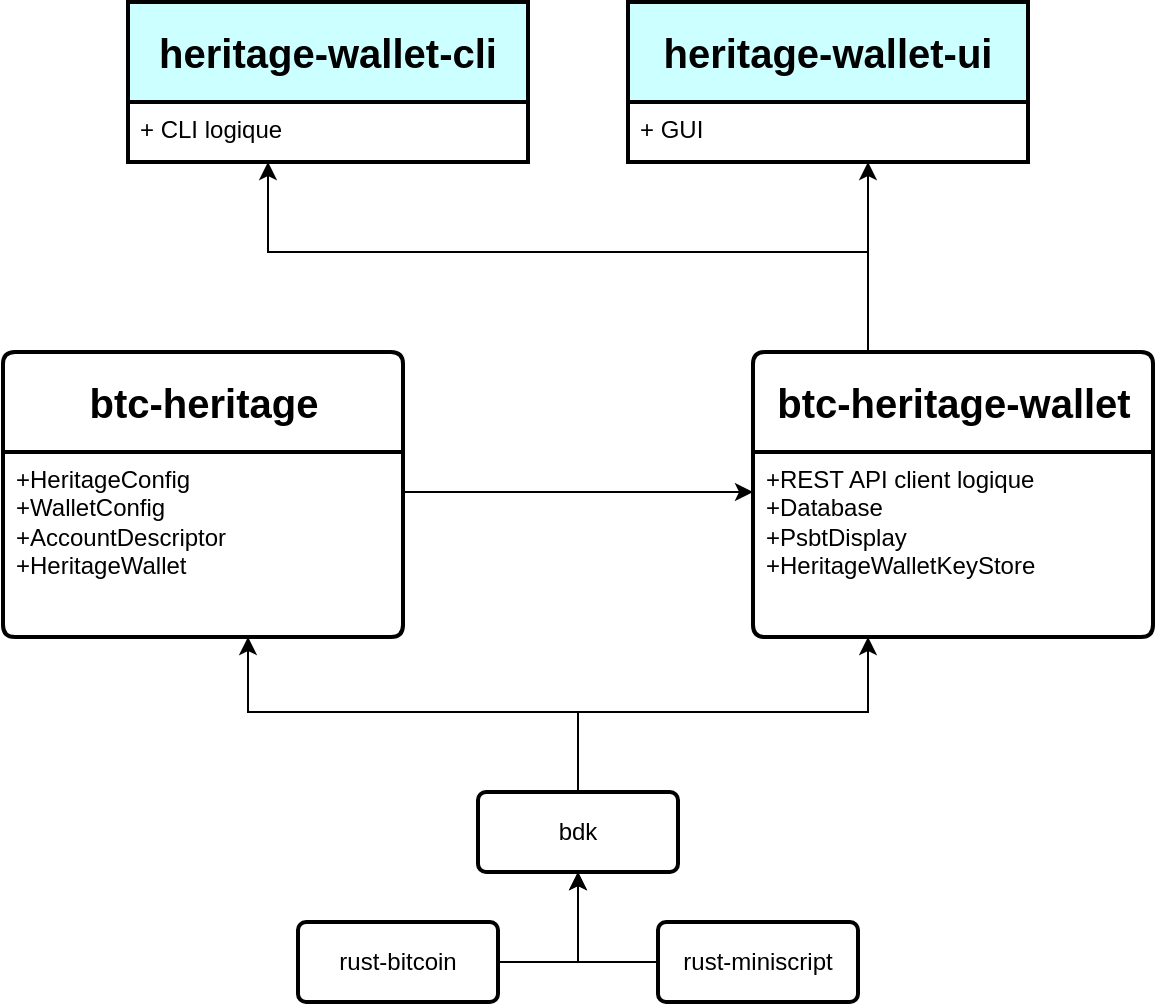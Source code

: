 <mxfile version="24.3.1" type="device" pages="2">
  <diagram name="global-architecture" id="61Ru63OEmOw32OkzpvJh">
    <mxGraphModel dx="1050" dy="715" grid="1" gridSize="10" guides="1" tooltips="1" connect="1" arrows="1" fold="1" page="1" pageScale="1" pageWidth="827" pageHeight="1169" math="0" shadow="0">
      <root>
        <mxCell id="0" />
        <mxCell id="1" parent="0" />
        <mxCell id="Wpkwq903XRUMajGXVIe9-1" style="edgeStyle=orthogonalEdgeStyle;rounded=0;orthogonalLoop=1;jettySize=auto;html=1;" parent="1" source="Wpkwq903XRUMajGXVIe9-6" target="Wpkwq903XRUMajGXVIe9-3" edge="1">
          <mxGeometry relative="1" as="geometry">
            <Array as="points">
              <mxPoint x="445" y="860" />
              <mxPoint x="280" y="860" />
            </Array>
          </mxGeometry>
        </mxCell>
        <mxCell id="hFa1PzKlVvYIXBfLMSXc-11" style="edgeStyle=orthogonalEdgeStyle;rounded=0;orthogonalLoop=1;jettySize=auto;html=1;" parent="1" source="Wpkwq903XRUMajGXVIe9-2" target="G-aIFMbJ8nuz5gBO5qqz-15" edge="1">
          <mxGeometry relative="1" as="geometry">
            <Array as="points">
              <mxPoint x="430" y="750" />
              <mxPoint x="430" y="750" />
            </Array>
          </mxGeometry>
        </mxCell>
        <mxCell id="Wpkwq903XRUMajGXVIe9-2" value="&lt;b&gt;&lt;font style=&quot;font-size: 20px;&quot;&gt;btc-heritage&lt;/font&gt;&lt;/b&gt;" style="swimlane;childLayout=stackLayout;horizontal=1;startSize=50;horizontalStack=0;rounded=1;fontSize=14;fontStyle=0;strokeWidth=2;resizeParent=0;resizeLast=1;shadow=0;dashed=0;align=center;arcSize=4;whiteSpace=wrap;html=1;" parent="1" vertex="1">
          <mxGeometry x="157.5" y="680" width="200" height="142.5" as="geometry">
            <mxRectangle x="140" y="290" width="80" height="50" as="alternateBounds" />
          </mxGeometry>
        </mxCell>
        <mxCell id="Wpkwq903XRUMajGXVIe9-3" value="+HeritageConfig&lt;br style=&quot;border-color: var(--border-color);&quot;&gt;+WalletConfig&lt;br style=&quot;border-color: var(--border-color);&quot;&gt;+AccountDescriptor&lt;br style=&quot;border-color: var(--border-color);&quot;&gt;+HeritageWallet" style="align=left;strokeColor=none;fillColor=none;spacingLeft=4;fontSize=12;verticalAlign=top;resizable=0;rotatable=0;part=1;html=1;" parent="Wpkwq903XRUMajGXVIe9-2" vertex="1">
          <mxGeometry y="50" width="200" height="92.5" as="geometry" />
        </mxCell>
        <mxCell id="Wpkwq903XRUMajGXVIe9-4" style="rounded=0;orthogonalLoop=1;jettySize=auto;html=1;edgeStyle=orthogonalEdgeStyle;" parent="1" source="Wpkwq903XRUMajGXVIe9-5" target="Wpkwq903XRUMajGXVIe9-6" edge="1">
          <mxGeometry relative="1" as="geometry">
            <Array as="points">
              <mxPoint x="445" y="985" />
            </Array>
          </mxGeometry>
        </mxCell>
        <mxCell id="Wpkwq903XRUMajGXVIe9-5" value="rust-bitcoin" style="rounded=1;arcSize=10;whiteSpace=wrap;html=1;align=center;strokeWidth=2;" parent="1" vertex="1">
          <mxGeometry x="305" y="965" width="100" height="40" as="geometry" />
        </mxCell>
        <mxCell id="G-aIFMbJ8nuz5gBO5qqz-9" style="edgeStyle=orthogonalEdgeStyle;rounded=0;orthogonalLoop=1;jettySize=auto;html=1;" parent="1" source="Wpkwq903XRUMajGXVIe9-6" target="G-aIFMbJ8nuz5gBO5qqz-15" edge="1">
          <mxGeometry relative="1" as="geometry">
            <Array as="points">
              <mxPoint x="445" y="860" />
              <mxPoint x="590" y="860" />
            </Array>
            <mxPoint x="600" y="815" as="targetPoint" />
          </mxGeometry>
        </mxCell>
        <mxCell id="Wpkwq903XRUMajGXVIe9-6" value="bdk" style="rounded=1;arcSize=10;whiteSpace=wrap;html=1;align=center;strokeWidth=2;" parent="1" vertex="1">
          <mxGeometry x="395" y="900" width="100" height="40" as="geometry" />
        </mxCell>
        <mxCell id="Wpkwq903XRUMajGXVIe9-7" style="rounded=0;orthogonalLoop=1;jettySize=auto;html=1;edgeStyle=orthogonalEdgeStyle;" parent="1" source="Wpkwq903XRUMajGXVIe9-8" target="Wpkwq903XRUMajGXVIe9-6" edge="1">
          <mxGeometry relative="1" as="geometry">
            <Array as="points">
              <mxPoint x="445" y="985" />
            </Array>
          </mxGeometry>
        </mxCell>
        <mxCell id="Wpkwq903XRUMajGXVIe9-8" value="rust-miniscript" style="rounded=1;arcSize=10;whiteSpace=wrap;html=1;align=center;strokeWidth=2;" parent="1" vertex="1">
          <mxGeometry x="485" y="965" width="100" height="40" as="geometry" />
        </mxCell>
        <mxCell id="G-aIFMbJ8nuz5gBO5qqz-10" value="&lt;b&gt;&lt;font style=&quot;font-size: 20px;&quot;&gt;heritage-wallet-cli&lt;/font&gt;&lt;/b&gt;" style="swimlane;childLayout=stackLayout;horizontal=1;startSize=50;horizontalStack=0;rounded=0;fontSize=14;fontStyle=0;strokeWidth=2;resizeParent=0;resizeLast=1;shadow=0;dashed=0;align=center;arcSize=4;whiteSpace=wrap;html=1;fillColor=#CCFFFF;" parent="1" vertex="1">
          <mxGeometry x="220" y="505" width="200" height="80" as="geometry">
            <mxRectangle x="140" y="290" width="80" height="50" as="alternateBounds" />
          </mxGeometry>
        </mxCell>
        <mxCell id="G-aIFMbJ8nuz5gBO5qqz-11" value="+ CLI logique" style="align=left;strokeColor=none;fillColor=none;spacingLeft=4;fontSize=12;verticalAlign=top;resizable=0;rotatable=0;part=1;html=1;" parent="G-aIFMbJ8nuz5gBO5qqz-10" vertex="1">
          <mxGeometry y="50" width="200" height="30" as="geometry" />
        </mxCell>
        <mxCell id="G-aIFMbJ8nuz5gBO5qqz-12" value="&lt;b&gt;&lt;font style=&quot;font-size: 20px;&quot;&gt;heritage-wallet-ui&lt;/font&gt;&lt;/b&gt;" style="swimlane;childLayout=stackLayout;horizontal=1;startSize=50;horizontalStack=0;rounded=0;fontSize=14;fontStyle=0;strokeWidth=2;resizeParent=0;resizeLast=1;shadow=0;dashed=0;align=center;arcSize=4;whiteSpace=wrap;html=1;fillColor=#CCFFFF;" parent="1" vertex="1">
          <mxGeometry x="470" y="505" width="200" height="80" as="geometry">
            <mxRectangle x="140" y="290" width="80" height="50" as="alternateBounds" />
          </mxGeometry>
        </mxCell>
        <mxCell id="G-aIFMbJ8nuz5gBO5qqz-13" value="+ GUI" style="align=left;strokeColor=none;fillColor=none;spacingLeft=4;fontSize=12;verticalAlign=top;resizable=0;rotatable=0;part=1;html=1;" parent="G-aIFMbJ8nuz5gBO5qqz-12" vertex="1">
          <mxGeometry y="50" width="200" height="30" as="geometry" />
        </mxCell>
        <mxCell id="G-aIFMbJ8nuz5gBO5qqz-17" style="edgeStyle=orthogonalEdgeStyle;rounded=0;orthogonalLoop=1;jettySize=auto;html=1;" parent="1" source="G-aIFMbJ8nuz5gBO5qqz-14" target="G-aIFMbJ8nuz5gBO5qqz-11" edge="1">
          <mxGeometry relative="1" as="geometry">
            <Array as="points">
              <mxPoint x="590" y="630" />
              <mxPoint x="290" y="630" />
            </Array>
          </mxGeometry>
        </mxCell>
        <mxCell id="G-aIFMbJ8nuz5gBO5qqz-18" style="rounded=0;orthogonalLoop=1;jettySize=auto;html=1;edgeStyle=orthogonalEdgeStyle;" parent="1" source="G-aIFMbJ8nuz5gBO5qqz-14" target="G-aIFMbJ8nuz5gBO5qqz-13" edge="1">
          <mxGeometry relative="1" as="geometry">
            <Array as="points">
              <mxPoint x="590" y="590" />
              <mxPoint x="590" y="590" />
            </Array>
          </mxGeometry>
        </mxCell>
        <mxCell id="G-aIFMbJ8nuz5gBO5qqz-14" value="&lt;b&gt;&lt;font style=&quot;font-size: 20px;&quot;&gt;btc-heritage-wallet&lt;/font&gt;&lt;/b&gt;" style="swimlane;childLayout=stackLayout;horizontal=1;startSize=50;horizontalStack=0;rounded=1;fontSize=14;fontStyle=0;strokeWidth=2;resizeParent=0;resizeLast=1;shadow=0;dashed=0;align=center;arcSize=4;whiteSpace=wrap;html=1;" parent="1" vertex="1">
          <mxGeometry x="532.5" y="680" width="200" height="142.5" as="geometry">
            <mxRectangle x="140" y="290" width="80" height="50" as="alternateBounds" />
          </mxGeometry>
        </mxCell>
        <mxCell id="G-aIFMbJ8nuz5gBO5qqz-15" value="+REST API client logique&lt;div&gt;+Database&lt;/div&gt;&lt;div&gt;+PsbtDisplay&lt;br style=&quot;border-color: var(--border-color);&quot;&gt;+HeritageWalletKeyStore&lt;br&gt;&lt;/div&gt;" style="align=left;strokeColor=none;fillColor=none;spacingLeft=4;fontSize=12;verticalAlign=top;resizable=0;rotatable=0;part=1;html=1;" parent="G-aIFMbJ8nuz5gBO5qqz-14" vertex="1">
          <mxGeometry y="50" width="200" height="92.5" as="geometry" />
        </mxCell>
      </root>
    </mxGraphModel>
  </diagram>
  <diagram name="btc-heritage-architecture" id="W6LEYex9NvzIH92N4M8u">
    <mxGraphModel dx="1313" dy="894" grid="1" gridSize="10" guides="1" tooltips="1" connect="1" arrows="1" fold="1" page="1" pageScale="1" pageWidth="827" pageHeight="1169" math="0" shadow="0">
      <root>
        <mxCell id="4AOa94Zzxja4YLQM00Tb-0" />
        <mxCell id="4AOa94Zzxja4YLQM00Tb-1" parent="4AOa94Zzxja4YLQM00Tb-0" />
        <mxCell id="YyWCk16AEErq-pe0upmy-0" value="&lt;font color=&quot;#990000&quot;&gt;&lt;u&gt;btc-heritage-wallet&lt;/u&gt;&lt;/font&gt;" style="rounded=1;whiteSpace=wrap;html=1;align=center;verticalAlign=top;fontFamily=Helvetica;fontSize=22;fontColor=default;fontStyle=1;labelBackgroundColor=none;fillColor=none;gradientColor=none;dashed=1;dashPattern=12 12;arcSize=3;labelPosition=center;verticalLabelPosition=middle;strokeColor=#990000;strokeWidth=2;" parent="4AOa94Zzxja4YLQM00Tb-1" vertex="1">
          <mxGeometry x="830" y="300" width="560" height="730" as="geometry" />
        </mxCell>
        <mxCell id="NtgJ4nqL0frBxuw4fQKm-8" value="&lt;font color=&quot;#990000&quot;&gt;&lt;u&gt;btc-heritage&lt;/u&gt;&lt;/font&gt;" style="rounded=1;whiteSpace=wrap;html=1;align=center;verticalAlign=top;fontFamily=Helvetica;fontSize=22;fontColor=default;fontStyle=1;labelBackgroundColor=none;fillColor=none;gradientColor=none;dashed=1;dashPattern=12 12;arcSize=3;labelPosition=center;verticalLabelPosition=middle;strokeColor=#990000;strokeWidth=2;" parent="4AOa94Zzxja4YLQM00Tb-1" vertex="1">
          <mxGeometry x="250" y="300" width="540" height="730" as="geometry" />
        </mxCell>
        <mxCell id="d7B4usTQbkiQ95yUAhDk-5" value="&lt;b style=&quot;forced-color-adjust: none; color: rgb(0, 0, 0); font-family: Helvetica; font-size: 14px; font-style: normal; font-variant-ligatures: normal; font-variant-caps: normal; letter-spacing: normal; orphans: 2; text-align: center; text-indent: 0px; text-transform: none; widows: 2; word-spacing: 0px; -webkit-text-stroke-width: 0px; white-space: normal; background-color: rgb(251, 251, 251); text-decoration-thickness: initial; text-decoration-style: initial; text-decoration-color: initial;&quot;&gt;&lt;font style=&quot;forced-color-adjust: none; font-size: 20px;&quot;&gt;heritage-config&lt;/font&gt;&lt;/b&gt;" style="rounded=1;whiteSpace=wrap;html=1;strokeWidth=2;" parent="4AOa94Zzxja4YLQM00Tb-1" vertex="1">
          <mxGeometry x="260" y="780" width="180" height="60" as="geometry" />
        </mxCell>
        <mxCell id="NtgJ4nqL0frBxuw4fQKm-12" style="edgeStyle=orthogonalEdgeStyle;rounded=0;orthogonalLoop=1;jettySize=auto;html=1;strokeColor=#FF8000;strokeWidth=2;align=center;verticalAlign=middle;fontFamily=Helvetica;fontSize=22;fontColor=default;fontStyle=1;labelBackgroundColor=none;startArrow=none;startFill=0;endArrow=blockThin;endFill=1;endSize=6;" parent="4AOa94Zzxja4YLQM00Tb-1" source="d7B4usTQbkiQ95yUAhDk-6" target="NtgJ4nqL0frBxuw4fQKm-9" edge="1">
          <mxGeometry relative="1" as="geometry">
            <Array as="points">
              <mxPoint x="700" y="445" />
            </Array>
          </mxGeometry>
        </mxCell>
        <mxCell id="zDBLuQm_Lb6plO5cAM__-2" style="edgeStyle=orthogonalEdgeStyle;rounded=0;orthogonalLoop=1;jettySize=auto;html=1;strokeColor=#FF8000;strokeWidth=2;align=center;verticalAlign=middle;fontFamily=Helvetica;fontSize=22;fontColor=default;fontStyle=1;labelBackgroundColor=none;startArrow=none;startFill=0;endArrow=blockThin;endFill=1;endSize=6;" parent="4AOa94Zzxja4YLQM00Tb-1" source="d7B4usTQbkiQ95yUAhDk-6" target="zDBLuQm_Lb6plO5cAM__-1" edge="1">
          <mxGeometry relative="1" as="geometry">
            <Array as="points">
              <mxPoint x="320" y="445" />
            </Array>
          </mxGeometry>
        </mxCell>
        <mxCell id="d7B4usTQbkiQ95yUAhDk-6" value="&lt;b style=&quot;forced-color-adjust: none; color: rgb(0, 0, 0); font-family: Helvetica; font-size: 14px; font-style: normal; font-variant-ligatures: normal; font-variant-caps: normal; letter-spacing: normal; orphans: 2; text-align: center; text-indent: 0px; text-transform: none; widows: 2; word-spacing: 0px; -webkit-text-stroke-width: 0px; white-space: normal; background-color: rgb(251, 251, 251); text-decoration-thickness: initial; text-decoration-style: initial; text-decoration-color: initial;&quot;&gt;&lt;font style=&quot;forced-color-adjust: none; font-size: 20px;&quot;&gt;heritage-wallet&lt;/font&gt;&lt;/b&gt;" style="rounded=1;whiteSpace=wrap;html=1;strokeWidth=2;" parent="4AOa94Zzxja4YLQM00Tb-1" vertex="1">
          <mxGeometry x="390" y="415" width="180" height="60" as="geometry" />
        </mxCell>
        <mxCell id="d7B4usTQbkiQ95yUAhDk-7" value="&lt;b style=&quot;forced-color-adjust: none; color: rgb(0, 0, 0); font-family: Helvetica; font-size: 14px; font-style: normal; font-variant-ligatures: normal; font-variant-caps: normal; letter-spacing: normal; orphans: 2; text-align: center; text-indent: 0px; text-transform: none; widows: 2; word-spacing: 0px; -webkit-text-stroke-width: 0px; white-space: normal; background-color: rgb(251, 251, 251); text-decoration-thickness: initial; text-decoration-style: initial; text-decoration-color: initial;&quot;&gt;&lt;font style=&quot;forced-color-adjust: none; font-size: 20px;&quot;&gt;subwallet-config&lt;/font&gt;&lt;/b&gt;" style="rounded=1;whiteSpace=wrap;html=1;strokeWidth=2;" parent="4AOa94Zzxja4YLQM00Tb-1" vertex="1">
          <mxGeometry x="390" y="580" width="180" height="60" as="geometry" />
        </mxCell>
        <mxCell id="d7B4usTQbkiQ95yUAhDk-9" value="&lt;b style=&quot;forced-color-adjust: none; color: rgb(0, 0, 0); font-family: Helvetica; font-size: 14px; font-style: normal; font-variant-ligatures: normal; font-variant-caps: normal; letter-spacing: normal; orphans: 2; text-align: center; text-indent: 0px; text-transform: none; widows: 2; word-spacing: 0px; -webkit-text-stroke-width: 0px; white-space: normal; background-color: rgb(251, 251, 251); text-decoration-thickness: initial; text-decoration-style: initial; text-decoration-color: initial;&quot;&gt;&lt;font style=&quot;forced-color-adjust: none; font-size: 20px;&quot;&gt;account-xpub&lt;/font&gt;&lt;/b&gt;" style="rounded=1;whiteSpace=wrap;html=1;strokeWidth=2;" parent="4AOa94Zzxja4YLQM00Tb-1" vertex="1">
          <mxGeometry x="520" y="780" width="180" height="60" as="geometry" />
        </mxCell>
        <mxCell id="d7B4usTQbkiQ95yUAhDk-10" style="rounded=0;orthogonalLoop=1;jettySize=auto;html=1;strokeWidth=2;endArrow=oval;endFill=1;startArrow=oval;startFill=1;endSize=6;strokeColor=#005073;entryX=0.25;entryY=1;entryDx=0;entryDy=0;" parent="4AOa94Zzxja4YLQM00Tb-1" source="d7B4usTQbkiQ95yUAhDk-5" target="d7B4usTQbkiQ95yUAhDk-7" edge="1">
          <mxGeometry relative="1" as="geometry" />
        </mxCell>
        <mxCell id="d7B4usTQbkiQ95yUAhDk-12" value="1" style="edgeLabel;html=1;align=center;verticalAlign=middle;resizable=0;points=[];fontSize=22;fontStyle=1;labelBackgroundColor=none;" parent="d7B4usTQbkiQ95yUAhDk-10" vertex="1" connectable="0">
          <mxGeometry x="0.137" y="-1" relative="1" as="geometry">
            <mxPoint x="4" y="-51" as="offset" />
          </mxGeometry>
        </mxCell>
        <mxCell id="d7B4usTQbkiQ95yUAhDk-13" value="1" style="edgeLabel;html=1;align=center;verticalAlign=middle;resizable=0;points=[];fontSize=22;fontStyle=1;labelBackgroundColor=none;" parent="d7B4usTQbkiQ95yUAhDk-10" vertex="1" connectable="0">
          <mxGeometry x="0.137" y="-1" relative="1" as="geometry">
            <mxPoint x="-56" y="59" as="offset" />
          </mxGeometry>
        </mxCell>
        <mxCell id="d7B4usTQbkiQ95yUAhDk-14" style="rounded=0;orthogonalLoop=1;jettySize=auto;html=1;strokeColor=#005073;strokeWidth=2;align=center;verticalAlign=middle;fontFamily=Helvetica;fontSize=11;fontColor=default;labelBackgroundColor=default;startArrow=oval;startFill=1;endArrow=oval;endFill=1;endSize=6;entryX=0.75;entryY=1;entryDx=0;entryDy=0;" parent="4AOa94Zzxja4YLQM00Tb-1" source="d7B4usTQbkiQ95yUAhDk-9" target="d7B4usTQbkiQ95yUAhDk-7" edge="1">
          <mxGeometry relative="1" as="geometry" />
        </mxCell>
        <mxCell id="d7B4usTQbkiQ95yUAhDk-16" value="1" style="edgeLabel;html=1;align=center;verticalAlign=middle;resizable=0;points=[];fontFamily=Helvetica;fontSize=22;fontColor=default;labelBackgroundColor=none;fontStyle=1;fillColor=none;gradientColor=none;" parent="d7B4usTQbkiQ95yUAhDk-14" vertex="1" connectable="0">
          <mxGeometry x="0.388" y="2" relative="1" as="geometry">
            <mxPoint x="6" y="-34" as="offset" />
          </mxGeometry>
        </mxCell>
        <mxCell id="d7B4usTQbkiQ95yUAhDk-17" value="1" style="edgeLabel;html=1;align=center;verticalAlign=middle;resizable=0;points=[];fontFamily=Helvetica;fontSize=22;fontColor=default;labelBackgroundColor=none;fontStyle=1;fillColor=none;gradientColor=none;" parent="d7B4usTQbkiQ95yUAhDk-14" vertex="1" connectable="0">
          <mxGeometry x="0.388" y="2" relative="1" as="geometry">
            <mxPoint x="64" y="76" as="offset" />
          </mxGeometry>
        </mxCell>
        <mxCell id="d7B4usTQbkiQ95yUAhDk-18" style="edgeStyle=none;rounded=0;orthogonalLoop=1;jettySize=auto;html=1;strokeColor=#005073;strokeWidth=2;align=center;verticalAlign=middle;fontFamily=Helvetica;fontSize=22;fontColor=default;fontStyle=1;labelBackgroundColor=none;startArrow=oval;startFill=1;endArrow=oval;endFill=1;endSize=6;" parent="4AOa94Zzxja4YLQM00Tb-1" source="d7B4usTQbkiQ95yUAhDk-7" target="d7B4usTQbkiQ95yUAhDk-6" edge="1">
          <mxGeometry relative="1" as="geometry" />
        </mxCell>
        <mxCell id="d7B4usTQbkiQ95yUAhDk-19" value="1" style="edgeLabel;html=1;align=center;verticalAlign=middle;resizable=0;points=[];fontFamily=Helvetica;fontSize=22;fontColor=default;fontStyle=1;labelBackgroundColor=none;fillColor=none;gradientColor=none;" parent="d7B4usTQbkiQ95yUAhDk-18" vertex="1" connectable="0">
          <mxGeometry x="-0.048" y="3" relative="1" as="geometry">
            <mxPoint x="13" y="-40" as="offset" />
          </mxGeometry>
        </mxCell>
        <mxCell id="d7B4usTQbkiQ95yUAhDk-20" value="*" style="edgeLabel;html=1;align=center;verticalAlign=middle;resizable=0;points=[];fontFamily=Helvetica;fontSize=22;fontColor=default;fontStyle=1;labelBackgroundColor=none;fillColor=none;gradientColor=none;" parent="d7B4usTQbkiQ95yUAhDk-18" vertex="1" connectable="0">
          <mxGeometry x="-0.048" y="3" relative="1" as="geometry">
            <mxPoint x="13" y="40" as="offset" />
          </mxGeometry>
        </mxCell>
        <mxCell id="NtgJ4nqL0frBxuw4fQKm-0" value="&lt;b style=&quot;forced-color-adjust: none; color: rgb(0, 0, 0); font-family: Helvetica; font-size: 14px; font-style: normal; font-variant-ligatures: normal; font-variant-caps: normal; letter-spacing: normal; orphans: 2; text-align: center; text-indent: 0px; text-transform: none; widows: 2; word-spacing: 0px; -webkit-text-stroke-width: 0px; white-space: normal; background-color: rgb(251, 251, 251); text-decoration-thickness: initial; text-decoration-style: initial; text-decoration-color: initial;&quot;&gt;&lt;font style=&quot;forced-color-adjust: none; font-size: 20px;&quot;&gt;heir-config&lt;/font&gt;&lt;/b&gt;" style="rounded=1;whiteSpace=wrap;html=1;strokeWidth=2;" parent="4AOa94Zzxja4YLQM00Tb-1" vertex="1">
          <mxGeometry x="520" y="950" width="180" height="60" as="geometry" />
        </mxCell>
        <mxCell id="NtgJ4nqL0frBxuw4fQKm-1" style="edgeStyle=none;rounded=0;orthogonalLoop=1;jettySize=auto;html=1;entryX=1;entryY=0.5;entryDx=0;entryDy=0;strokeColor=#005073;strokeWidth=2;align=center;verticalAlign=middle;fontFamily=Helvetica;fontSize=22;fontColor=default;fontStyle=1;labelBackgroundColor=none;startArrow=oval;startFill=1;endArrow=oval;endFill=1;endSize=6;" parent="4AOa94Zzxja4YLQM00Tb-1" source="NtgJ4nqL0frBxuw4fQKm-0" target="NtgJ4nqL0frBxuw4fQKm-4" edge="1">
          <mxGeometry relative="1" as="geometry" />
        </mxCell>
        <mxCell id="NtgJ4nqL0frBxuw4fQKm-2" value="1" style="edgeLabel;html=1;align=center;verticalAlign=middle;resizable=0;points=[];fontFamily=Helvetica;fontSize=22;fontColor=default;fontStyle=1;labelBackgroundColor=none;fillColor=none;gradientColor=none;" parent="NtgJ4nqL0frBxuw4fQKm-1" vertex="1" connectable="0">
          <mxGeometry x="-0.14" y="-1" relative="1" as="geometry">
            <mxPoint x="24" y="11" as="offset" />
          </mxGeometry>
        </mxCell>
        <mxCell id="NtgJ4nqL0frBxuw4fQKm-3" value="*" style="edgeLabel;html=1;align=center;verticalAlign=middle;resizable=0;points=[];fontFamily=Helvetica;fontSize=22;fontColor=default;fontStyle=1;labelBackgroundColor=none;fillColor=none;gradientColor=none;" parent="NtgJ4nqL0frBxuw4fQKm-1" vertex="1" connectable="0">
          <mxGeometry x="-0.14" y="-1" relative="1" as="geometry">
            <mxPoint x="-36" y="11" as="offset" />
          </mxGeometry>
        </mxCell>
        <mxCell id="NtgJ4nqL0frBxuw4fQKm-4" value="&lt;b style=&quot;forced-color-adjust: none; color: rgb(0, 0, 0); font-family: Helvetica; font-size: 14px; font-style: normal; font-variant-ligatures: normal; font-variant-caps: normal; letter-spacing: normal; orphans: 2; text-align: center; text-indent: 0px; text-transform: none; widows: 2; word-spacing: 0px; -webkit-text-stroke-width: 0px; white-space: normal; background-color: rgb(251, 251, 251); text-decoration-thickness: initial; text-decoration-style: initial; text-decoration-color: initial;&quot;&gt;&lt;font style=&quot;forced-color-adjust: none; font-size: 20px;&quot;&gt;heritage&lt;/font&gt;&lt;/b&gt;" style="rounded=1;whiteSpace=wrap;html=1;strokeWidth=2;" parent="4AOa94Zzxja4YLQM00Tb-1" vertex="1">
          <mxGeometry x="260" y="950" width="180" height="60" as="geometry" />
        </mxCell>
        <mxCell id="NtgJ4nqL0frBxuw4fQKm-5" style="edgeStyle=none;rounded=0;orthogonalLoop=1;jettySize=auto;html=1;entryX=0.5;entryY=1;entryDx=0;entryDy=0;strokeColor=#005073;strokeWidth=2;align=center;verticalAlign=middle;fontFamily=Helvetica;fontSize=22;fontColor=default;fontStyle=1;labelBackgroundColor=none;startArrow=oval;startFill=1;endArrow=oval;endFill=1;endSize=6;" parent="4AOa94Zzxja4YLQM00Tb-1" source="NtgJ4nqL0frBxuw4fQKm-4" target="d7B4usTQbkiQ95yUAhDk-5" edge="1">
          <mxGeometry relative="1" as="geometry" />
        </mxCell>
        <mxCell id="NtgJ4nqL0frBxuw4fQKm-6" value="*" style="edgeLabel;html=1;align=center;verticalAlign=middle;resizable=0;points=[];fontFamily=Helvetica;fontSize=22;fontColor=default;fontStyle=1;labelBackgroundColor=none;fillColor=none;gradientColor=none;" parent="NtgJ4nqL0frBxuw4fQKm-5" vertex="1" connectable="0">
          <mxGeometry x="0.2" y="-4" relative="1" as="geometry">
            <mxPoint x="6" y="56" as="offset" />
          </mxGeometry>
        </mxCell>
        <mxCell id="NtgJ4nqL0frBxuw4fQKm-7" value="1" style="edgeLabel;html=1;align=center;verticalAlign=middle;resizable=0;points=[];fontFamily=Helvetica;fontSize=22;fontColor=default;fontStyle=1;labelBackgroundColor=none;fillColor=none;gradientColor=none;" parent="NtgJ4nqL0frBxuw4fQKm-5" vertex="1" connectable="0">
          <mxGeometry x="0.582" y="3" relative="1" as="geometry">
            <mxPoint x="13" y="-13" as="offset" />
          </mxGeometry>
        </mxCell>
        <mxCell id="F00t1CVjHRX1JGigyktV-1" style="edgeStyle=orthogonalEdgeStyle;rounded=0;orthogonalLoop=1;jettySize=auto;html=1;strokeColor=#FF8000;strokeWidth=2;align=center;verticalAlign=middle;fontFamily=Helvetica;fontSize=22;fontColor=default;fontStyle=1;labelBackgroundColor=none;startArrow=none;startFill=0;endArrow=blockThin;endFill=1;endSize=6;" parent="4AOa94Zzxja4YLQM00Tb-1" source="NtgJ4nqL0frBxuw4fQKm-9" target="F00t1CVjHRX1JGigyktV-0" edge="1">
          <mxGeometry relative="1" as="geometry">
            <Array as="points">
              <mxPoint x="1020" y="605" />
            </Array>
          </mxGeometry>
        </mxCell>
        <mxCell id="zDBLuQm_Lb6plO5cAM__-0" style="edgeStyle=orthogonalEdgeStyle;rounded=0;orthogonalLoop=1;jettySize=auto;html=1;strokeColor=#FF8000;strokeWidth=2;align=center;verticalAlign=middle;fontFamily=Helvetica;fontSize=22;fontColor=default;fontStyle=1;labelBackgroundColor=none;startArrow=none;startFill=0;endArrow=blockThin;endFill=1;endSize=6;" parent="4AOa94Zzxja4YLQM00Tb-1" source="NtgJ4nqL0frBxuw4fQKm-9" target="NtgJ4nqL0frBxuw4fQKm-16" edge="1">
          <mxGeometry relative="1" as="geometry">
            <Array as="points">
              <mxPoint x="1180" y="605" />
            </Array>
          </mxGeometry>
        </mxCell>
        <mxCell id="NtgJ4nqL0frBxuw4fQKm-9" value="PSBT (unsigned)" style="shape=process;whiteSpace=wrap;html=1;backgroundOutline=1;align=center;verticalAlign=middle;fontFamily=Helvetica;fontSize=16;fontColor=default;fontStyle=0;labelBackgroundColor=none;fillColor=none;gradientColor=none;strokeWidth=1;" parent="4AOa94Zzxja4YLQM00Tb-1" vertex="1">
          <mxGeometry x="610" y="590" width="160" height="30" as="geometry" />
        </mxCell>
        <mxCell id="NtgJ4nqL0frBxuw4fQKm-13" style="edgeStyle=none;rounded=0;orthogonalLoop=1;jettySize=auto;html=1;strokeColor=#FF8000;strokeWidth=2;align=center;verticalAlign=middle;fontFamily=Helvetica;fontSize=22;fontColor=default;fontStyle=1;labelBackgroundColor=none;startArrow=none;startFill=0;endArrow=blockThin;endFill=1;endSize=6;" parent="4AOa94Zzxja4YLQM00Tb-1" source="NtgJ4nqL0frBxuw4fQKm-10" target="NtgJ4nqL0frBxuw4fQKm-0" edge="1">
          <mxGeometry relative="1" as="geometry" />
        </mxCell>
        <mxCell id="NtgJ4nqL0frBxuw4fQKm-10" value="DescriptorPubKey" style="shape=process;whiteSpace=wrap;html=1;backgroundOutline=1;align=center;verticalAlign=middle;fontFamily=Helvetica;fontSize=16;fontColor=default;fontStyle=0;labelBackgroundColor=none;fillColor=none;gradientColor=none;strokeWidth=1;" parent="4AOa94Zzxja4YLQM00Tb-1" vertex="1">
          <mxGeometry x="880" y="965" width="190" height="30" as="geometry" />
        </mxCell>
        <mxCell id="NtgJ4nqL0frBxuw4fQKm-14" style="edgeStyle=none;rounded=0;orthogonalLoop=1;jettySize=auto;html=1;strokeColor=#FF8000;strokeWidth=2;align=center;verticalAlign=middle;fontFamily=Helvetica;fontSize=22;fontColor=default;fontStyle=1;labelBackgroundColor=none;startArrow=none;startFill=0;endArrow=blockThin;endFill=1;endSize=6;" parent="4AOa94Zzxja4YLQM00Tb-1" source="NtgJ4nqL0frBxuw4fQKm-11" target="d7B4usTQbkiQ95yUAhDk-9" edge="1">
          <mxGeometry relative="1" as="geometry" />
        </mxCell>
        <mxCell id="NtgJ4nqL0frBxuw4fQKm-11" value="DescriptorXPub" style="shape=process;whiteSpace=wrap;html=1;backgroundOutline=1;align=center;verticalAlign=middle;fontFamily=Helvetica;fontSize=16;fontColor=default;fontStyle=0;labelBackgroundColor=none;fillColor=none;gradientColor=none;strokeWidth=1;" parent="4AOa94Zzxja4YLQM00Tb-1" vertex="1">
          <mxGeometry x="880" y="795" width="190" height="30" as="geometry" />
        </mxCell>
        <mxCell id="NtgJ4nqL0frBxuw4fQKm-17" style="edgeStyle=orthogonalEdgeStyle;rounded=0;orthogonalLoop=1;jettySize=auto;html=1;entryX=1;entryY=0.5;entryDx=0;entryDy=0;strokeColor=#FF8000;strokeWidth=2;align=center;verticalAlign=middle;fontFamily=Helvetica;fontSize=22;fontColor=default;fontStyle=1;labelBackgroundColor=none;startArrow=none;startFill=0;endArrow=blockThin;endFill=1;endSize=6;" parent="4AOa94Zzxja4YLQM00Tb-1" source="NtgJ4nqL0frBxuw4fQKm-16" target="NtgJ4nqL0frBxuw4fQKm-11" edge="1">
          <mxGeometry relative="1" as="geometry">
            <Array as="points">
              <mxPoint x="1115" y="825" />
              <mxPoint x="1115" y="810" />
            </Array>
          </mxGeometry>
        </mxCell>
        <mxCell id="NtgJ4nqL0frBxuw4fQKm-18" style="edgeStyle=orthogonalEdgeStyle;rounded=0;orthogonalLoop=1;jettySize=auto;html=1;entryX=1;entryY=0.5;entryDx=0;entryDy=0;strokeColor=#FF8000;strokeWidth=2;align=center;verticalAlign=middle;fontFamily=Helvetica;fontSize=22;fontColor=default;fontStyle=1;labelBackgroundColor=none;startArrow=none;startFill=0;endArrow=blockThin;endFill=1;endSize=6;" parent="4AOa94Zzxja4YLQM00Tb-1" source="NtgJ4nqL0frBxuw4fQKm-16" target="NtgJ4nqL0frBxuw4fQKm-10" edge="1">
          <mxGeometry relative="1" as="geometry">
            <Array as="points">
              <mxPoint x="1115" y="825" />
              <mxPoint x="1115" y="980" />
            </Array>
          </mxGeometry>
        </mxCell>
        <mxCell id="F00t1CVjHRX1JGigyktV-5" style="edgeStyle=orthogonalEdgeStyle;rounded=0;orthogonalLoop=1;jettySize=auto;html=1;strokeColor=#FF8000;strokeWidth=2;align=center;verticalAlign=middle;fontFamily=Helvetica;fontSize=22;fontColor=default;fontStyle=1;labelBackgroundColor=none;startArrow=none;startFill=0;endArrow=blockThin;endFill=1;endSize=6;" parent="4AOa94Zzxja4YLQM00Tb-1" source="NtgJ4nqL0frBxuw4fQKm-16" target="F00t1CVjHRX1JGigyktV-4" edge="1">
          <mxGeometry relative="1" as="geometry">
            <Array as="points">
              <mxPoint x="1280" y="740" />
              <mxPoint x="1280" y="740" />
            </Array>
          </mxGeometry>
        </mxCell>
        <mxCell id="NtgJ4nqL0frBxuw4fQKm-16" value="&lt;b style=&quot;forced-color-adjust: none; color: rgb(0, 0, 0); font-family: Helvetica; font-size: 14px; font-style: normal; font-variant-ligatures: normal; font-variant-caps: normal; letter-spacing: normal; orphans: 2; text-align: center; text-indent: 0px; text-transform: none; widows: 2; word-spacing: 0px; -webkit-text-stroke-width: 0px; white-space: normal; background-color: rgb(251, 251, 251); text-decoration-thickness: initial; text-decoration-style: initial; text-decoration-color: initial;&quot;&gt;&lt;font style=&quot;forced-color-adjust: none; font-size: 20px;&quot;&gt;wallet-keys&lt;/font&gt;&lt;/b&gt;" style="rounded=1;whiteSpace=wrap;html=1;strokeWidth=2;" parent="4AOa94Zzxja4YLQM00Tb-1" vertex="1">
          <mxGeometry x="1160" y="795" width="180" height="60" as="geometry" />
        </mxCell>
        <mxCell id="NtgJ4nqL0frBxuw4fQKm-19" value="&lt;b style=&quot;forced-color-adjust: none; color: rgb(0, 0, 0); font-family: Helvetica; font-size: 14px; font-style: normal; font-variant-ligatures: normal; font-variant-caps: normal; letter-spacing: normal; orphans: 2; text-align: center; text-indent: 0px; text-transform: none; widows: 2; word-spacing: 0px; -webkit-text-stroke-width: 0px; white-space: normal; background-color: rgb(251, 251, 251); text-decoration-thickness: initial; text-decoration-style: initial; text-decoration-color: initial;&quot;&gt;&lt;font style=&quot;forced-color-adjust: none; font-size: 20px;&quot;&gt;provider&lt;/font&gt;&lt;/b&gt;" style="rounded=1;whiteSpace=wrap;html=1;strokeWidth=2;fillColor=#e1d5e7;strokeColor=#9673a6;" parent="4AOa94Zzxja4YLQM00Tb-1" vertex="1">
          <mxGeometry x="1160" y="920" width="180" height="60" as="geometry" />
        </mxCell>
        <mxCell id="F00t1CVjHRX1JGigyktV-0" value="&lt;b style=&quot;forced-color-adjust: none; color: rgb(0, 0, 0); font-family: Helvetica; font-size: 14px; font-style: normal; font-variant-ligatures: normal; font-variant-caps: normal; letter-spacing: normal; orphans: 2; text-align: center; text-indent: 0px; text-transform: none; widows: 2; word-spacing: 0px; -webkit-text-stroke-width: 0px; white-space: normal; background-color: rgb(251, 251, 251); text-decoration-thickness: initial; text-decoration-style: initial; text-decoration-color: initial;&quot;&gt;&lt;font style=&quot;forced-color-adjust: none; font-size: 20px;&quot;&gt;psbt-utils&lt;/font&gt;&lt;/b&gt;" style="rounded=1;whiteSpace=wrap;html=1;strokeWidth=2;" parent="4AOa94Zzxja4YLQM00Tb-1" vertex="1">
          <mxGeometry x="930" y="440" width="180" height="60" as="geometry" />
        </mxCell>
        <mxCell id="F00t1CVjHRX1JGigyktV-2" value="&lt;b style=&quot;forced-color-adjust: none; color: rgb(0, 0, 0); font-family: Helvetica; font-size: 14px; font-style: normal; font-variant-ligatures: normal; font-variant-caps: normal; letter-spacing: normal; orphans: 2; text-align: center; text-indent: 0px; text-transform: none; widows: 2; word-spacing: 0px; -webkit-text-stroke-width: 0px; white-space: normal; background-color: rgb(251, 251, 251); text-decoration-thickness: initial; text-decoration-style: initial; text-decoration-color: initial;&quot;&gt;&lt;font style=&quot;forced-color-adjust: none; font-size: 20px;&quot;&gt;blockchain-provider&lt;/font&gt;&lt;/b&gt;" style="rounded=1;whiteSpace=wrap;html=1;strokeWidth=2;fillColor=#e1d5e7;strokeColor=#9673a6;" parent="4AOa94Zzxja4YLQM00Tb-1" vertex="1">
          <mxGeometry x="600" y="325" width="180" height="60" as="geometry" />
        </mxCell>
        <mxCell id="F00t1CVjHRX1JGigyktV-3" style="edgeStyle=orthogonalEdgeStyle;rounded=0;orthogonalLoop=1;jettySize=auto;html=1;entryX=0.5;entryY=1;entryDx=0;entryDy=0;strokeColor=#005073;strokeWidth=2;align=center;verticalAlign=middle;fontFamily=Helvetica;fontSize=22;fontColor=default;fontStyle=1;labelBackgroundColor=none;startArrow=oval;startFill=1;endArrow=oval;endFill=1;endSize=6;" parent="4AOa94Zzxja4YLQM00Tb-1" source="NtgJ4nqL0frBxuw4fQKm-19" target="NtgJ4nqL0frBxuw4fQKm-16" edge="1">
          <mxGeometry relative="1" as="geometry" />
        </mxCell>
        <mxCell id="zDBLuQm_Lb6plO5cAM__-4" value="1" style="edgeLabel;html=1;align=center;verticalAlign=middle;resizable=0;points=[];fontFamily=Helvetica;fontSize=22;fontColor=default;fontStyle=1;labelBackgroundColor=none;fillColor=none;gradientColor=none;" parent="F00t1CVjHRX1JGigyktV-3" vertex="1" connectable="0">
          <mxGeometry x="0.388" y="5" relative="1" as="geometry">
            <mxPoint x="15" y="36" as="offset" />
          </mxGeometry>
        </mxCell>
        <mxCell id="zDBLuQm_Lb6plO5cAM__-5" value="1" style="edgeLabel;html=1;align=center;verticalAlign=middle;resizable=0;points=[];fontFamily=Helvetica;fontSize=22;fontColor=default;fontStyle=1;labelBackgroundColor=none;fillColor=none;gradientColor=none;" parent="F00t1CVjHRX1JGigyktV-3" vertex="1" connectable="0">
          <mxGeometry x="0.388" y="5" relative="1" as="geometry">
            <mxPoint x="15" y="-8" as="offset" />
          </mxGeometry>
        </mxCell>
        <mxCell id="F00t1CVjHRX1JGigyktV-6" style="edgeStyle=orthogonalEdgeStyle;rounded=0;orthogonalLoop=1;jettySize=auto;html=1;strokeColor=#FF8000;strokeWidth=2;align=center;verticalAlign=middle;fontFamily=Helvetica;fontSize=22;fontColor=default;fontStyle=1;labelBackgroundColor=none;startArrow=none;startFill=0;endArrow=blockThin;endFill=1;endSize=6;jumpStyle=arc;" parent="4AOa94Zzxja4YLQM00Tb-1" source="F00t1CVjHRX1JGigyktV-4" target="F00t1CVjHRX1JGigyktV-2" edge="1">
          <mxGeometry relative="1" as="geometry">
            <Array as="points">
              <mxPoint x="1280" y="355" />
            </Array>
          </mxGeometry>
        </mxCell>
        <mxCell id="F00t1CVjHRX1JGigyktV-4" value="PSBT (signed)" style="shape=process;whiteSpace=wrap;html=1;backgroundOutline=1;align=center;verticalAlign=middle;fontFamily=Helvetica;fontSize=16;fontColor=default;fontStyle=0;labelBackgroundColor=none;fillColor=none;gradientColor=none;strokeWidth=1;" parent="4AOa94Zzxja4YLQM00Tb-1" vertex="1">
          <mxGeometry x="1200" y="660" width="160" height="30" as="geometry" />
        </mxCell>
        <mxCell id="zDBLuQm_Lb6plO5cAM__-1" value="Address" style="shape=process;whiteSpace=wrap;html=1;backgroundOutline=1;align=center;verticalAlign=middle;fontFamily=Helvetica;fontSize=16;fontColor=default;fontStyle=0;labelBackgroundColor=none;fillColor=none;gradientColor=none;strokeWidth=1;" parent="4AOa94Zzxja4YLQM00Tb-1" vertex="1">
          <mxGeometry x="270" y="340" width="160" height="30" as="geometry" />
        </mxCell>
      </root>
    </mxGraphModel>
  </diagram>
</mxfile>
